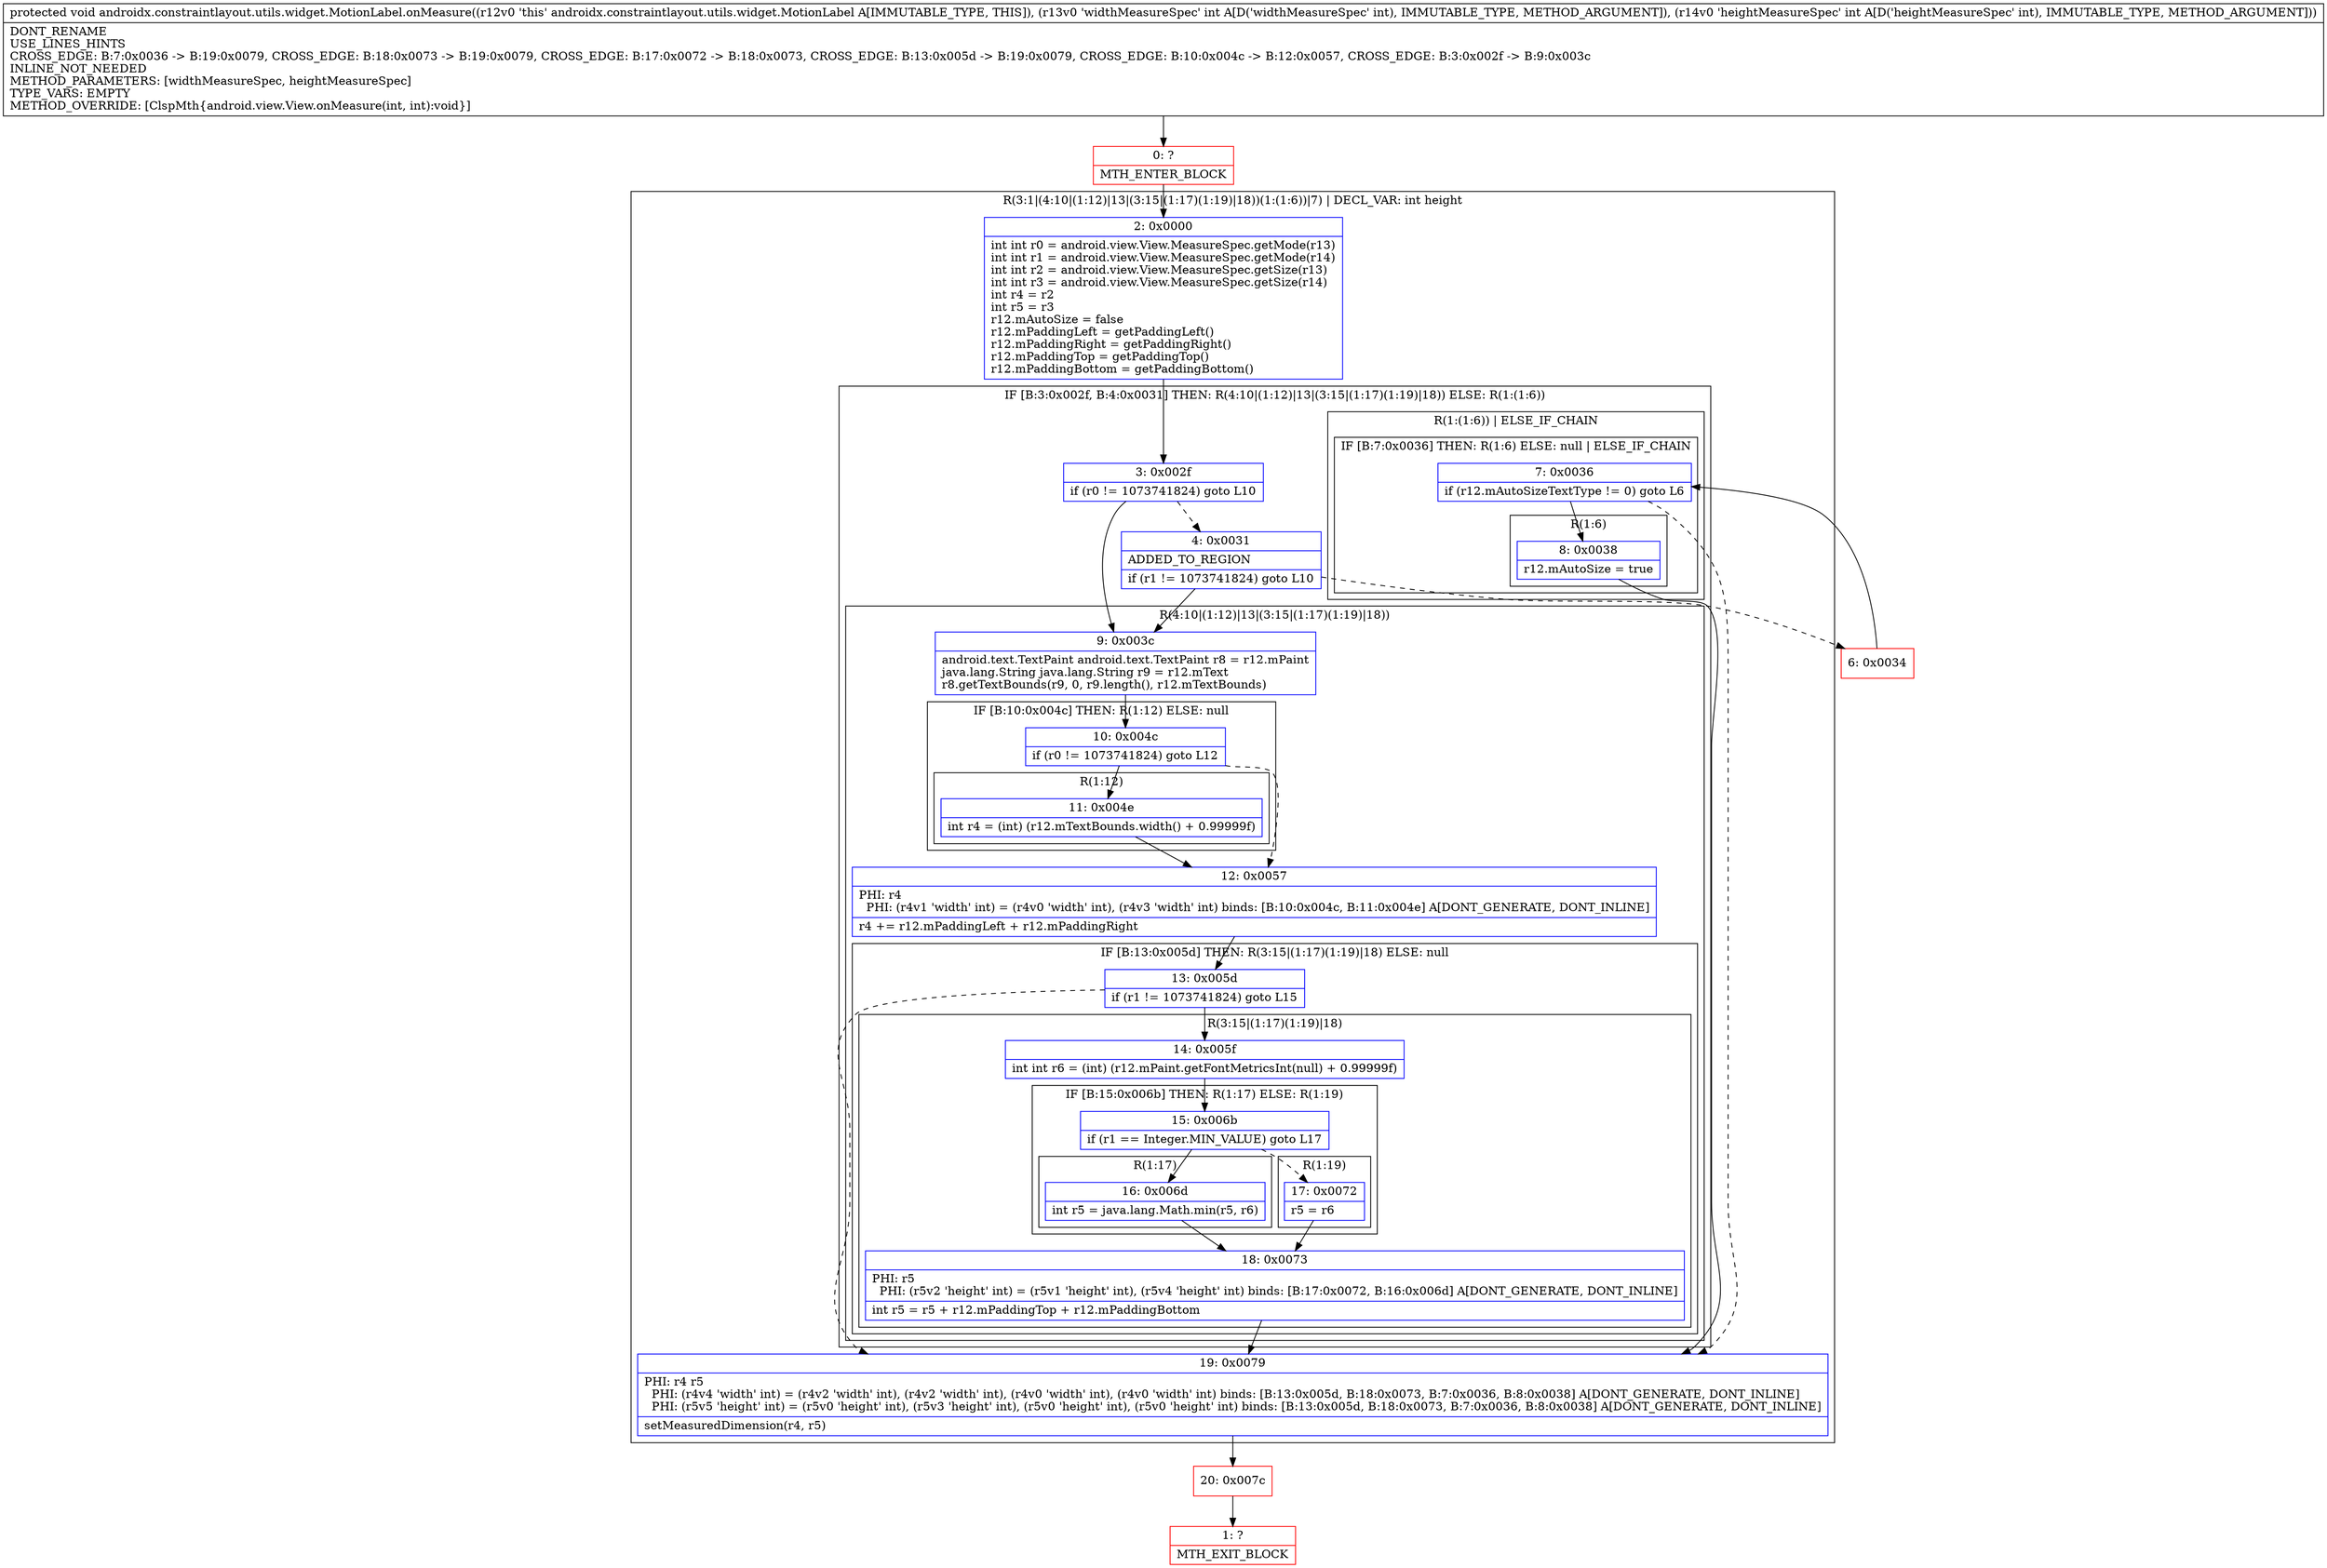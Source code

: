 digraph "CFG forandroidx.constraintlayout.utils.widget.MotionLabel.onMeasure(II)V" {
subgraph cluster_Region_1108778249 {
label = "R(3:1|(4:10|(1:12)|13|(3:15|(1:17)(1:19)|18))(1:(1:6))|7) | DECL_VAR: int height\l";
node [shape=record,color=blue];
Node_2 [shape=record,label="{2\:\ 0x0000|int int r0 = android.view.View.MeasureSpec.getMode(r13)\lint int r1 = android.view.View.MeasureSpec.getMode(r14)\lint int r2 = android.view.View.MeasureSpec.getSize(r13)\lint int r3 = android.view.View.MeasureSpec.getSize(r14)\lint r4 = r2\lint r5 = r3\lr12.mAutoSize = false\lr12.mPaddingLeft = getPaddingLeft()\lr12.mPaddingRight = getPaddingRight()\lr12.mPaddingTop = getPaddingTop()\lr12.mPaddingBottom = getPaddingBottom()\l}"];
subgraph cluster_IfRegion_317064837 {
label = "IF [B:3:0x002f, B:4:0x0031] THEN: R(4:10|(1:12)|13|(3:15|(1:17)(1:19)|18)) ELSE: R(1:(1:6))";
node [shape=record,color=blue];
Node_3 [shape=record,label="{3\:\ 0x002f|if (r0 != 1073741824) goto L10\l}"];
Node_4 [shape=record,label="{4\:\ 0x0031|ADDED_TO_REGION\l|if (r1 != 1073741824) goto L10\l}"];
subgraph cluster_Region_1828845175 {
label = "R(4:10|(1:12)|13|(3:15|(1:17)(1:19)|18))";
node [shape=record,color=blue];
Node_9 [shape=record,label="{9\:\ 0x003c|android.text.TextPaint android.text.TextPaint r8 = r12.mPaint\ljava.lang.String java.lang.String r9 = r12.mText\lr8.getTextBounds(r9, 0, r9.length(), r12.mTextBounds)\l}"];
subgraph cluster_IfRegion_674425341 {
label = "IF [B:10:0x004c] THEN: R(1:12) ELSE: null";
node [shape=record,color=blue];
Node_10 [shape=record,label="{10\:\ 0x004c|if (r0 != 1073741824) goto L12\l}"];
subgraph cluster_Region_1380161323 {
label = "R(1:12)";
node [shape=record,color=blue];
Node_11 [shape=record,label="{11\:\ 0x004e|int r4 = (int) (r12.mTextBounds.width() + 0.99999f)\l}"];
}
}
Node_12 [shape=record,label="{12\:\ 0x0057|PHI: r4 \l  PHI: (r4v1 'width' int) = (r4v0 'width' int), (r4v3 'width' int) binds: [B:10:0x004c, B:11:0x004e] A[DONT_GENERATE, DONT_INLINE]\l|r4 += r12.mPaddingLeft + r12.mPaddingRight\l}"];
subgraph cluster_IfRegion_972636097 {
label = "IF [B:13:0x005d] THEN: R(3:15|(1:17)(1:19)|18) ELSE: null";
node [shape=record,color=blue];
Node_13 [shape=record,label="{13\:\ 0x005d|if (r1 != 1073741824) goto L15\l}"];
subgraph cluster_Region_582270357 {
label = "R(3:15|(1:17)(1:19)|18)";
node [shape=record,color=blue];
Node_14 [shape=record,label="{14\:\ 0x005f|int int r6 = (int) (r12.mPaint.getFontMetricsInt(null) + 0.99999f)\l}"];
subgraph cluster_IfRegion_1341199138 {
label = "IF [B:15:0x006b] THEN: R(1:17) ELSE: R(1:19)";
node [shape=record,color=blue];
Node_15 [shape=record,label="{15\:\ 0x006b|if (r1 == Integer.MIN_VALUE) goto L17\l}"];
subgraph cluster_Region_1704710882 {
label = "R(1:17)";
node [shape=record,color=blue];
Node_16 [shape=record,label="{16\:\ 0x006d|int r5 = java.lang.Math.min(r5, r6)\l}"];
}
subgraph cluster_Region_130753128 {
label = "R(1:19)";
node [shape=record,color=blue];
Node_17 [shape=record,label="{17\:\ 0x0072|r5 = r6\l}"];
}
}
Node_18 [shape=record,label="{18\:\ 0x0073|PHI: r5 \l  PHI: (r5v2 'height' int) = (r5v1 'height' int), (r5v4 'height' int) binds: [B:17:0x0072, B:16:0x006d] A[DONT_GENERATE, DONT_INLINE]\l|int r5 = r5 + r12.mPaddingTop + r12.mPaddingBottom\l}"];
}
}
}
subgraph cluster_Region_1990376800 {
label = "R(1:(1:6)) | ELSE_IF_CHAIN\l";
node [shape=record,color=blue];
subgraph cluster_IfRegion_1215894211 {
label = "IF [B:7:0x0036] THEN: R(1:6) ELSE: null | ELSE_IF_CHAIN\l";
node [shape=record,color=blue];
Node_7 [shape=record,label="{7\:\ 0x0036|if (r12.mAutoSizeTextType != 0) goto L6\l}"];
subgraph cluster_Region_1736181487 {
label = "R(1:6)";
node [shape=record,color=blue];
Node_8 [shape=record,label="{8\:\ 0x0038|r12.mAutoSize = true\l}"];
}
}
}
}
Node_19 [shape=record,label="{19\:\ 0x0079|PHI: r4 r5 \l  PHI: (r4v4 'width' int) = (r4v2 'width' int), (r4v2 'width' int), (r4v0 'width' int), (r4v0 'width' int) binds: [B:13:0x005d, B:18:0x0073, B:7:0x0036, B:8:0x0038] A[DONT_GENERATE, DONT_INLINE]\l  PHI: (r5v5 'height' int) = (r5v0 'height' int), (r5v3 'height' int), (r5v0 'height' int), (r5v0 'height' int) binds: [B:13:0x005d, B:18:0x0073, B:7:0x0036, B:8:0x0038] A[DONT_GENERATE, DONT_INLINE]\l|setMeasuredDimension(r4, r5)\l}"];
}
Node_0 [shape=record,color=red,label="{0\:\ ?|MTH_ENTER_BLOCK\l}"];
Node_6 [shape=record,color=red,label="{6\:\ 0x0034}"];
Node_20 [shape=record,color=red,label="{20\:\ 0x007c}"];
Node_1 [shape=record,color=red,label="{1\:\ ?|MTH_EXIT_BLOCK\l}"];
MethodNode[shape=record,label="{protected void androidx.constraintlayout.utils.widget.MotionLabel.onMeasure((r12v0 'this' androidx.constraintlayout.utils.widget.MotionLabel A[IMMUTABLE_TYPE, THIS]), (r13v0 'widthMeasureSpec' int A[D('widthMeasureSpec' int), IMMUTABLE_TYPE, METHOD_ARGUMENT]), (r14v0 'heightMeasureSpec' int A[D('heightMeasureSpec' int), IMMUTABLE_TYPE, METHOD_ARGUMENT]))  | DONT_RENAME\lUSE_LINES_HINTS\lCROSS_EDGE: B:7:0x0036 \-\> B:19:0x0079, CROSS_EDGE: B:18:0x0073 \-\> B:19:0x0079, CROSS_EDGE: B:17:0x0072 \-\> B:18:0x0073, CROSS_EDGE: B:13:0x005d \-\> B:19:0x0079, CROSS_EDGE: B:10:0x004c \-\> B:12:0x0057, CROSS_EDGE: B:3:0x002f \-\> B:9:0x003c\lINLINE_NOT_NEEDED\lMETHOD_PARAMETERS: [widthMeasureSpec, heightMeasureSpec]\lTYPE_VARS: EMPTY\lMETHOD_OVERRIDE: [ClspMth\{android.view.View.onMeasure(int, int):void\}]\l}"];
MethodNode -> Node_0;Node_2 -> Node_3;
Node_3 -> Node_4[style=dashed];
Node_3 -> Node_9;
Node_4 -> Node_6[style=dashed];
Node_4 -> Node_9;
Node_9 -> Node_10;
Node_10 -> Node_11;
Node_10 -> Node_12[style=dashed];
Node_11 -> Node_12;
Node_12 -> Node_13;
Node_13 -> Node_14;
Node_13 -> Node_19[style=dashed];
Node_14 -> Node_15;
Node_15 -> Node_16;
Node_15 -> Node_17[style=dashed];
Node_16 -> Node_18;
Node_17 -> Node_18;
Node_18 -> Node_19;
Node_7 -> Node_8;
Node_7 -> Node_19[style=dashed];
Node_8 -> Node_19;
Node_19 -> Node_20;
Node_0 -> Node_2;
Node_6 -> Node_7;
Node_20 -> Node_1;
}

